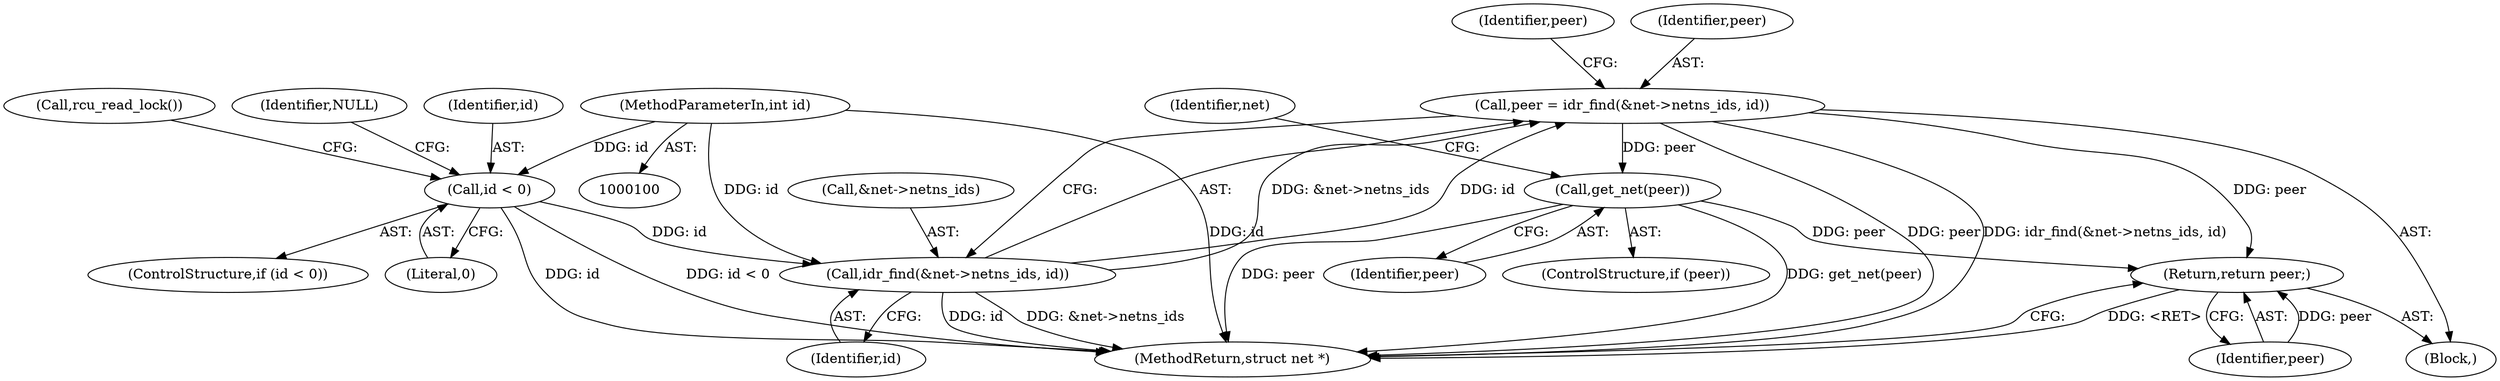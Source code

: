 digraph "1_linux_21b5944350052d2583e82dd59b19a9ba94a007f0@pointer" {
"1000127" [label="(Call,get_net(peer))"];
"1000117" [label="(Call,peer = idr_find(&net->netns_ids, id))"];
"1000119" [label="(Call,idr_find(&net->netns_ids, id))"];
"1000106" [label="(Call,id < 0)"];
"1000102" [label="(MethodParameterIn,int id)"];
"1000135" [label="(Return,return peer;)"];
"1000105" [label="(ControlStructure,if (id < 0))"];
"1000119" [label="(Call,idr_find(&net->netns_ids, id))"];
"1000137" [label="(MethodReturn,struct net *)"];
"1000124" [label="(Identifier,id)"];
"1000136" [label="(Identifier,peer)"];
"1000126" [label="(Identifier,peer)"];
"1000127" [label="(Call,get_net(peer))"];
"1000125" [label="(ControlStructure,if (peer))"];
"1000132" [label="(Identifier,net)"];
"1000117" [label="(Call,peer = idr_find(&net->netns_ids, id))"];
"1000111" [label="(Call,rcu_read_lock())"];
"1000135" [label="(Return,return peer;)"];
"1000108" [label="(Literal,0)"];
"1000128" [label="(Identifier,peer)"];
"1000106" [label="(Call,id < 0)"];
"1000103" [label="(Block,)"];
"1000120" [label="(Call,&net->netns_ids)"];
"1000110" [label="(Identifier,NULL)"];
"1000107" [label="(Identifier,id)"];
"1000118" [label="(Identifier,peer)"];
"1000102" [label="(MethodParameterIn,int id)"];
"1000127" -> "1000125"  [label="AST: "];
"1000127" -> "1000128"  [label="CFG: "];
"1000128" -> "1000127"  [label="AST: "];
"1000132" -> "1000127"  [label="CFG: "];
"1000127" -> "1000137"  [label="DDG: get_net(peer)"];
"1000127" -> "1000137"  [label="DDG: peer"];
"1000117" -> "1000127"  [label="DDG: peer"];
"1000127" -> "1000135"  [label="DDG: peer"];
"1000117" -> "1000103"  [label="AST: "];
"1000117" -> "1000119"  [label="CFG: "];
"1000118" -> "1000117"  [label="AST: "];
"1000119" -> "1000117"  [label="AST: "];
"1000126" -> "1000117"  [label="CFG: "];
"1000117" -> "1000137"  [label="DDG: peer"];
"1000117" -> "1000137"  [label="DDG: idr_find(&net->netns_ids, id)"];
"1000119" -> "1000117"  [label="DDG: &net->netns_ids"];
"1000119" -> "1000117"  [label="DDG: id"];
"1000117" -> "1000135"  [label="DDG: peer"];
"1000119" -> "1000124"  [label="CFG: "];
"1000120" -> "1000119"  [label="AST: "];
"1000124" -> "1000119"  [label="AST: "];
"1000119" -> "1000137"  [label="DDG: id"];
"1000119" -> "1000137"  [label="DDG: &net->netns_ids"];
"1000106" -> "1000119"  [label="DDG: id"];
"1000102" -> "1000119"  [label="DDG: id"];
"1000106" -> "1000105"  [label="AST: "];
"1000106" -> "1000108"  [label="CFG: "];
"1000107" -> "1000106"  [label="AST: "];
"1000108" -> "1000106"  [label="AST: "];
"1000110" -> "1000106"  [label="CFG: "];
"1000111" -> "1000106"  [label="CFG: "];
"1000106" -> "1000137"  [label="DDG: id"];
"1000106" -> "1000137"  [label="DDG: id < 0"];
"1000102" -> "1000106"  [label="DDG: id"];
"1000102" -> "1000100"  [label="AST: "];
"1000102" -> "1000137"  [label="DDG: id"];
"1000135" -> "1000103"  [label="AST: "];
"1000135" -> "1000136"  [label="CFG: "];
"1000136" -> "1000135"  [label="AST: "];
"1000137" -> "1000135"  [label="CFG: "];
"1000135" -> "1000137"  [label="DDG: <RET>"];
"1000136" -> "1000135"  [label="DDG: peer"];
}
